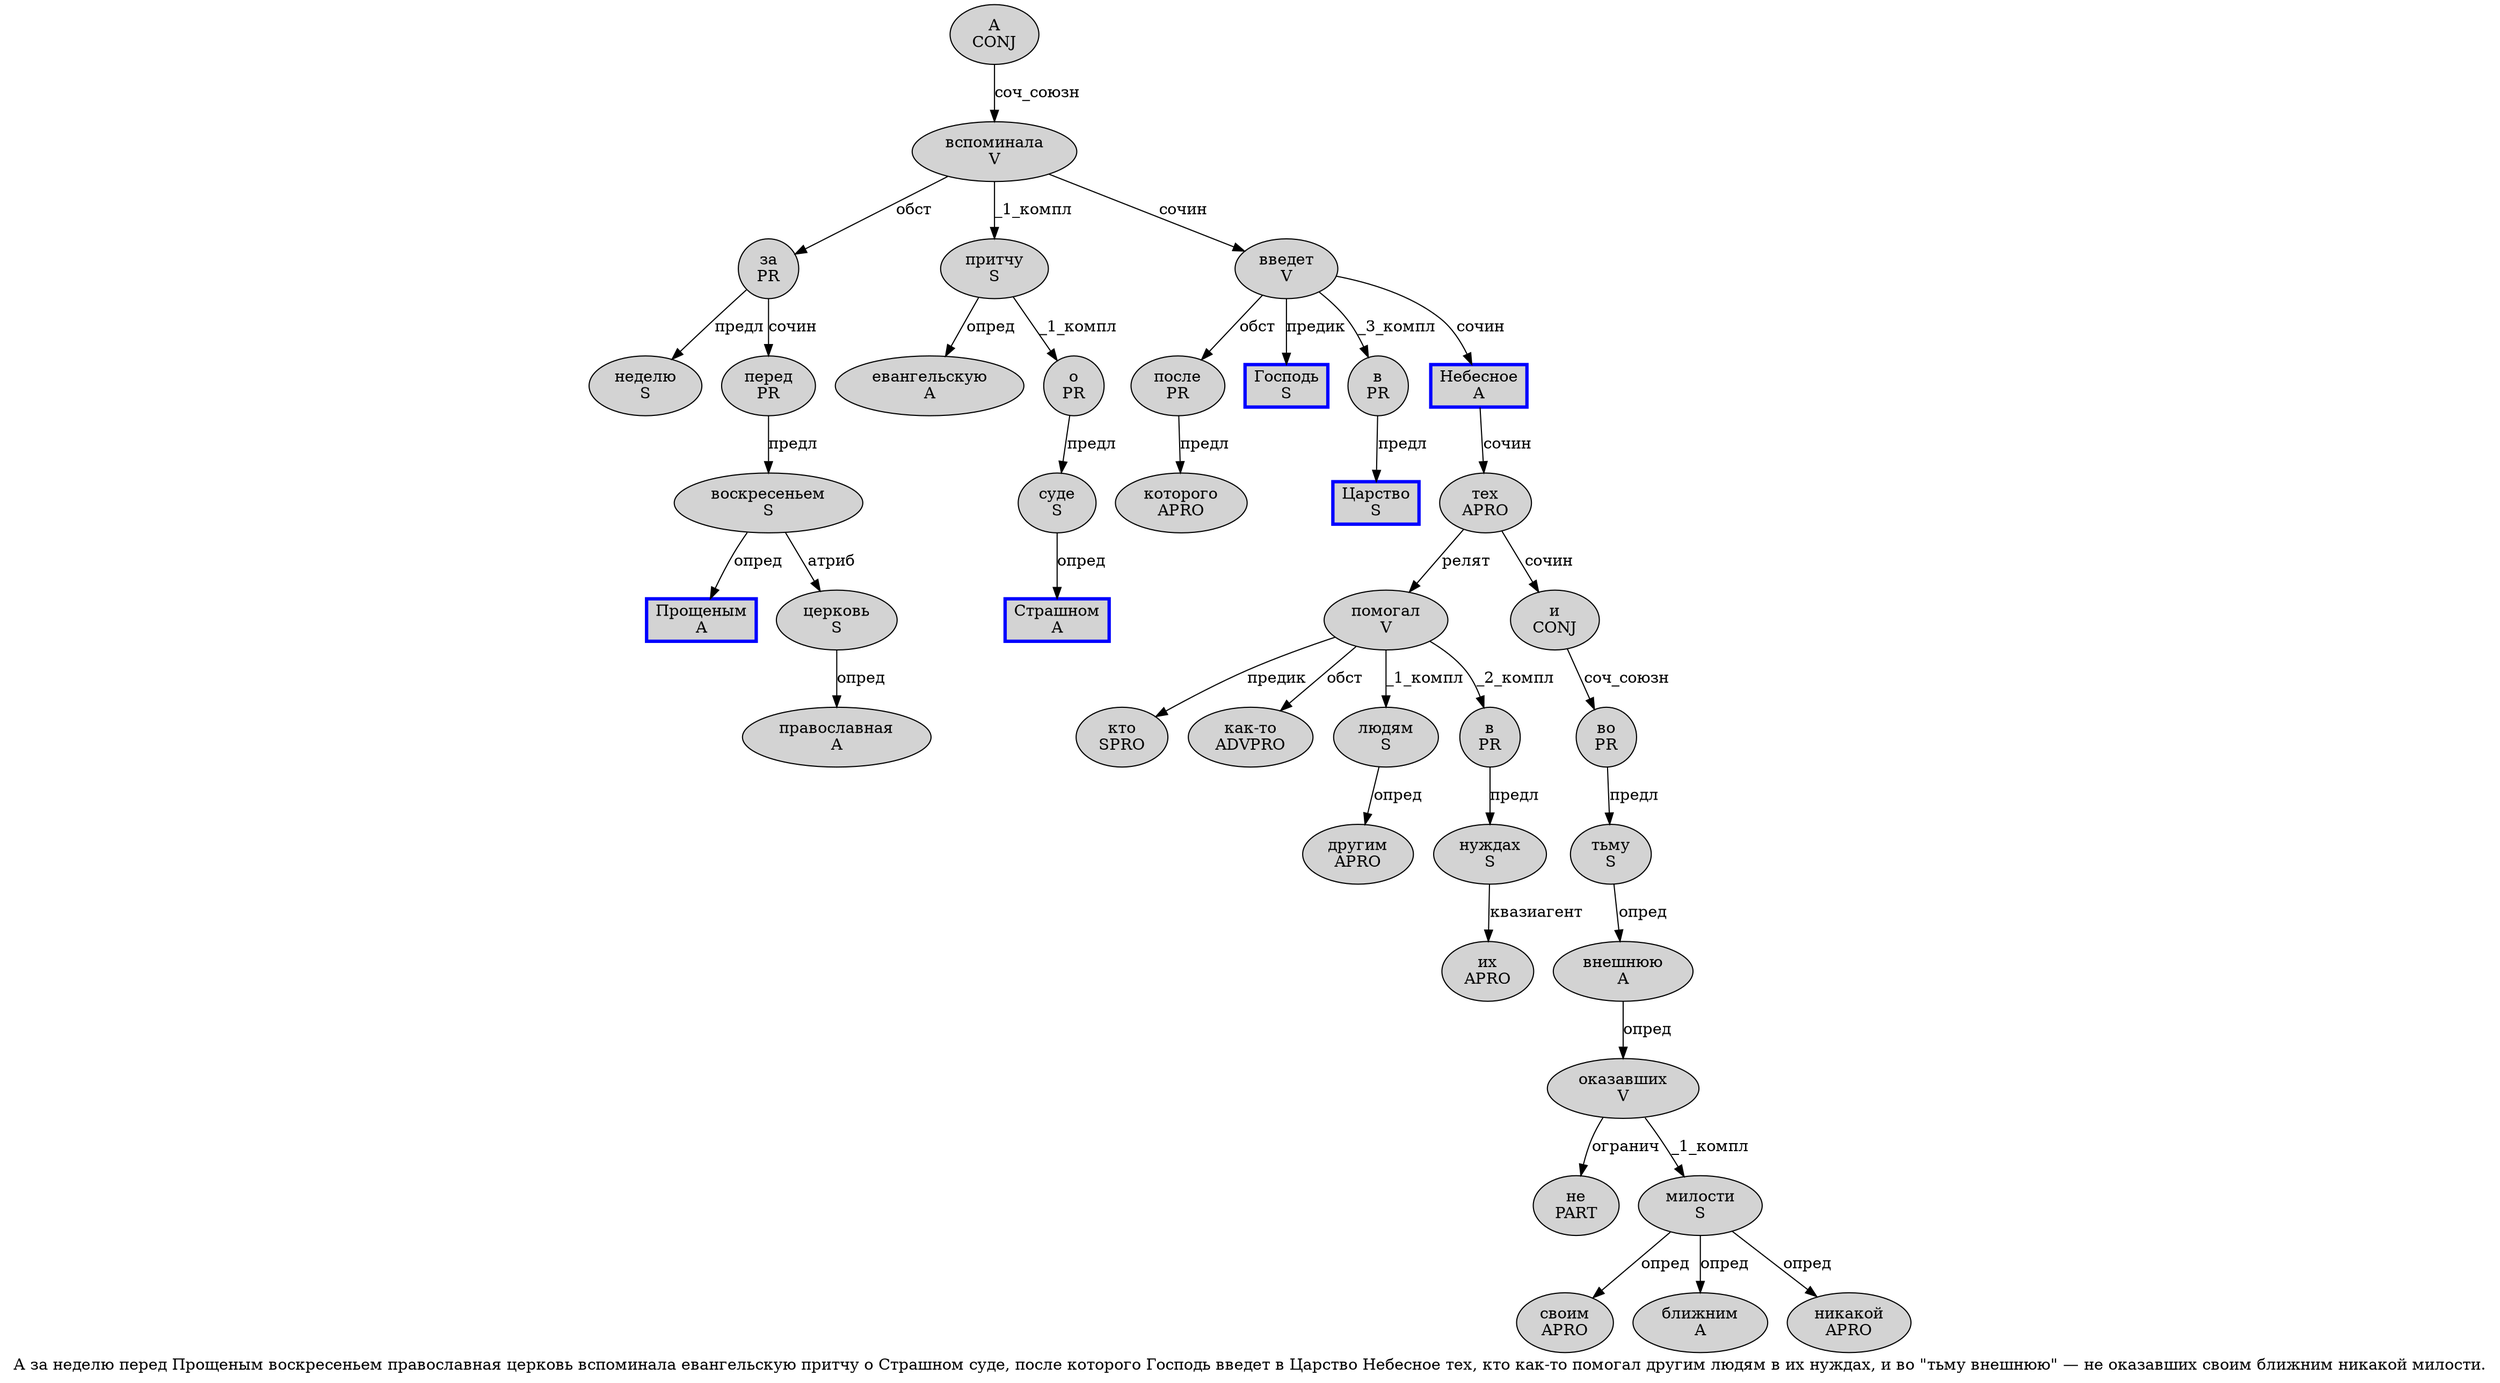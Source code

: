 digraph SENTENCE_1097 {
	graph [label="А за неделю перед Прощеным воскресеньем православная церковь вспоминала евангельскую притчу о Страшном суде, после которого Господь введет в Царство Небесное тех, кто как-то помогал другим людям в их нуждах, и во \"тьму внешнюю\" — не оказавших своим ближним никакой милости."]
	node [style=filled]
		0 [label="А
CONJ" color="" fillcolor=lightgray penwidth=1 shape=ellipse]
		1 [label="за
PR" color="" fillcolor=lightgray penwidth=1 shape=ellipse]
		2 [label="неделю
S" color="" fillcolor=lightgray penwidth=1 shape=ellipse]
		3 [label="перед
PR" color="" fillcolor=lightgray penwidth=1 shape=ellipse]
		4 [label="Прощеным
A" color=blue fillcolor=lightgray penwidth=3 shape=box]
		5 [label="воскресеньем
S" color="" fillcolor=lightgray penwidth=1 shape=ellipse]
		6 [label="православная
A" color="" fillcolor=lightgray penwidth=1 shape=ellipse]
		7 [label="церковь
S" color="" fillcolor=lightgray penwidth=1 shape=ellipse]
		8 [label="вспоминала
V" color="" fillcolor=lightgray penwidth=1 shape=ellipse]
		9 [label="евангельскую
A" color="" fillcolor=lightgray penwidth=1 shape=ellipse]
		10 [label="притчу
S" color="" fillcolor=lightgray penwidth=1 shape=ellipse]
		11 [label="о
PR" color="" fillcolor=lightgray penwidth=1 shape=ellipse]
		12 [label="Страшном
A" color=blue fillcolor=lightgray penwidth=3 shape=box]
		13 [label="суде
S" color="" fillcolor=lightgray penwidth=1 shape=ellipse]
		15 [label="после
PR" color="" fillcolor=lightgray penwidth=1 shape=ellipse]
		16 [label="которого
APRO" color="" fillcolor=lightgray penwidth=1 shape=ellipse]
		17 [label="Господь
S" color=blue fillcolor=lightgray penwidth=3 shape=box]
		18 [label="введет
V" color="" fillcolor=lightgray penwidth=1 shape=ellipse]
		19 [label="в
PR" color="" fillcolor=lightgray penwidth=1 shape=ellipse]
		20 [label="Царство
S" color=blue fillcolor=lightgray penwidth=3 shape=box]
		21 [label="Небесное
A" color=blue fillcolor=lightgray penwidth=3 shape=box]
		22 [label="тех
APRO" color="" fillcolor=lightgray penwidth=1 shape=ellipse]
		24 [label="кто
SPRO" color="" fillcolor=lightgray penwidth=1 shape=ellipse]
		25 [label="как-то
ADVPRO" color="" fillcolor=lightgray penwidth=1 shape=ellipse]
		26 [label="помогал
V" color="" fillcolor=lightgray penwidth=1 shape=ellipse]
		27 [label="другим
APRO" color="" fillcolor=lightgray penwidth=1 shape=ellipse]
		28 [label="людям
S" color="" fillcolor=lightgray penwidth=1 shape=ellipse]
		29 [label="в
PR" color="" fillcolor=lightgray penwidth=1 shape=ellipse]
		30 [label="их
APRO" color="" fillcolor=lightgray penwidth=1 shape=ellipse]
		31 [label="нуждах
S" color="" fillcolor=lightgray penwidth=1 shape=ellipse]
		33 [label="и
CONJ" color="" fillcolor=lightgray penwidth=1 shape=ellipse]
		34 [label="во
PR" color="" fillcolor=lightgray penwidth=1 shape=ellipse]
		36 [label="тьму
S" color="" fillcolor=lightgray penwidth=1 shape=ellipse]
		37 [label="внешнюю
A" color="" fillcolor=lightgray penwidth=1 shape=ellipse]
		40 [label="не
PART" color="" fillcolor=lightgray penwidth=1 shape=ellipse]
		41 [label="оказавших
V" color="" fillcolor=lightgray penwidth=1 shape=ellipse]
		42 [label="своим
APRO" color="" fillcolor=lightgray penwidth=1 shape=ellipse]
		43 [label="ближним
A" color="" fillcolor=lightgray penwidth=1 shape=ellipse]
		44 [label="никакой
APRO" color="" fillcolor=lightgray penwidth=1 shape=ellipse]
		45 [label="милости
S" color="" fillcolor=lightgray penwidth=1 shape=ellipse]
			26 -> 24 [label="предик"]
			26 -> 25 [label="обст"]
			26 -> 28 [label="_1_компл"]
			26 -> 29 [label="_2_компл"]
			21 -> 22 [label="сочин"]
			13 -> 12 [label="опред"]
			33 -> 34 [label="соч_союзн"]
			45 -> 42 [label="опред"]
			45 -> 43 [label="опред"]
			45 -> 44 [label="опред"]
			41 -> 40 [label="огранич"]
			41 -> 45 [label="_1_компл"]
			36 -> 37 [label="опред"]
			22 -> 26 [label="релят"]
			22 -> 33 [label="сочин"]
			28 -> 27 [label="опред"]
			31 -> 30 [label="квазиагент"]
			10 -> 9 [label="опред"]
			10 -> 11 [label="_1_компл"]
			11 -> 13 [label="предл"]
			15 -> 16 [label="предл"]
			19 -> 20 [label="предл"]
			1 -> 2 [label="предл"]
			1 -> 3 [label="сочин"]
			8 -> 1 [label="обст"]
			8 -> 10 [label="_1_компл"]
			8 -> 18 [label="сочин"]
			0 -> 8 [label="соч_союзн"]
			37 -> 41 [label="опред"]
			7 -> 6 [label="опред"]
			5 -> 4 [label="опред"]
			5 -> 7 [label="атриб"]
			29 -> 31 [label="предл"]
			3 -> 5 [label="предл"]
			18 -> 15 [label="обст"]
			18 -> 17 [label="предик"]
			18 -> 19 [label="_3_компл"]
			18 -> 21 [label="сочин"]
			34 -> 36 [label="предл"]
}